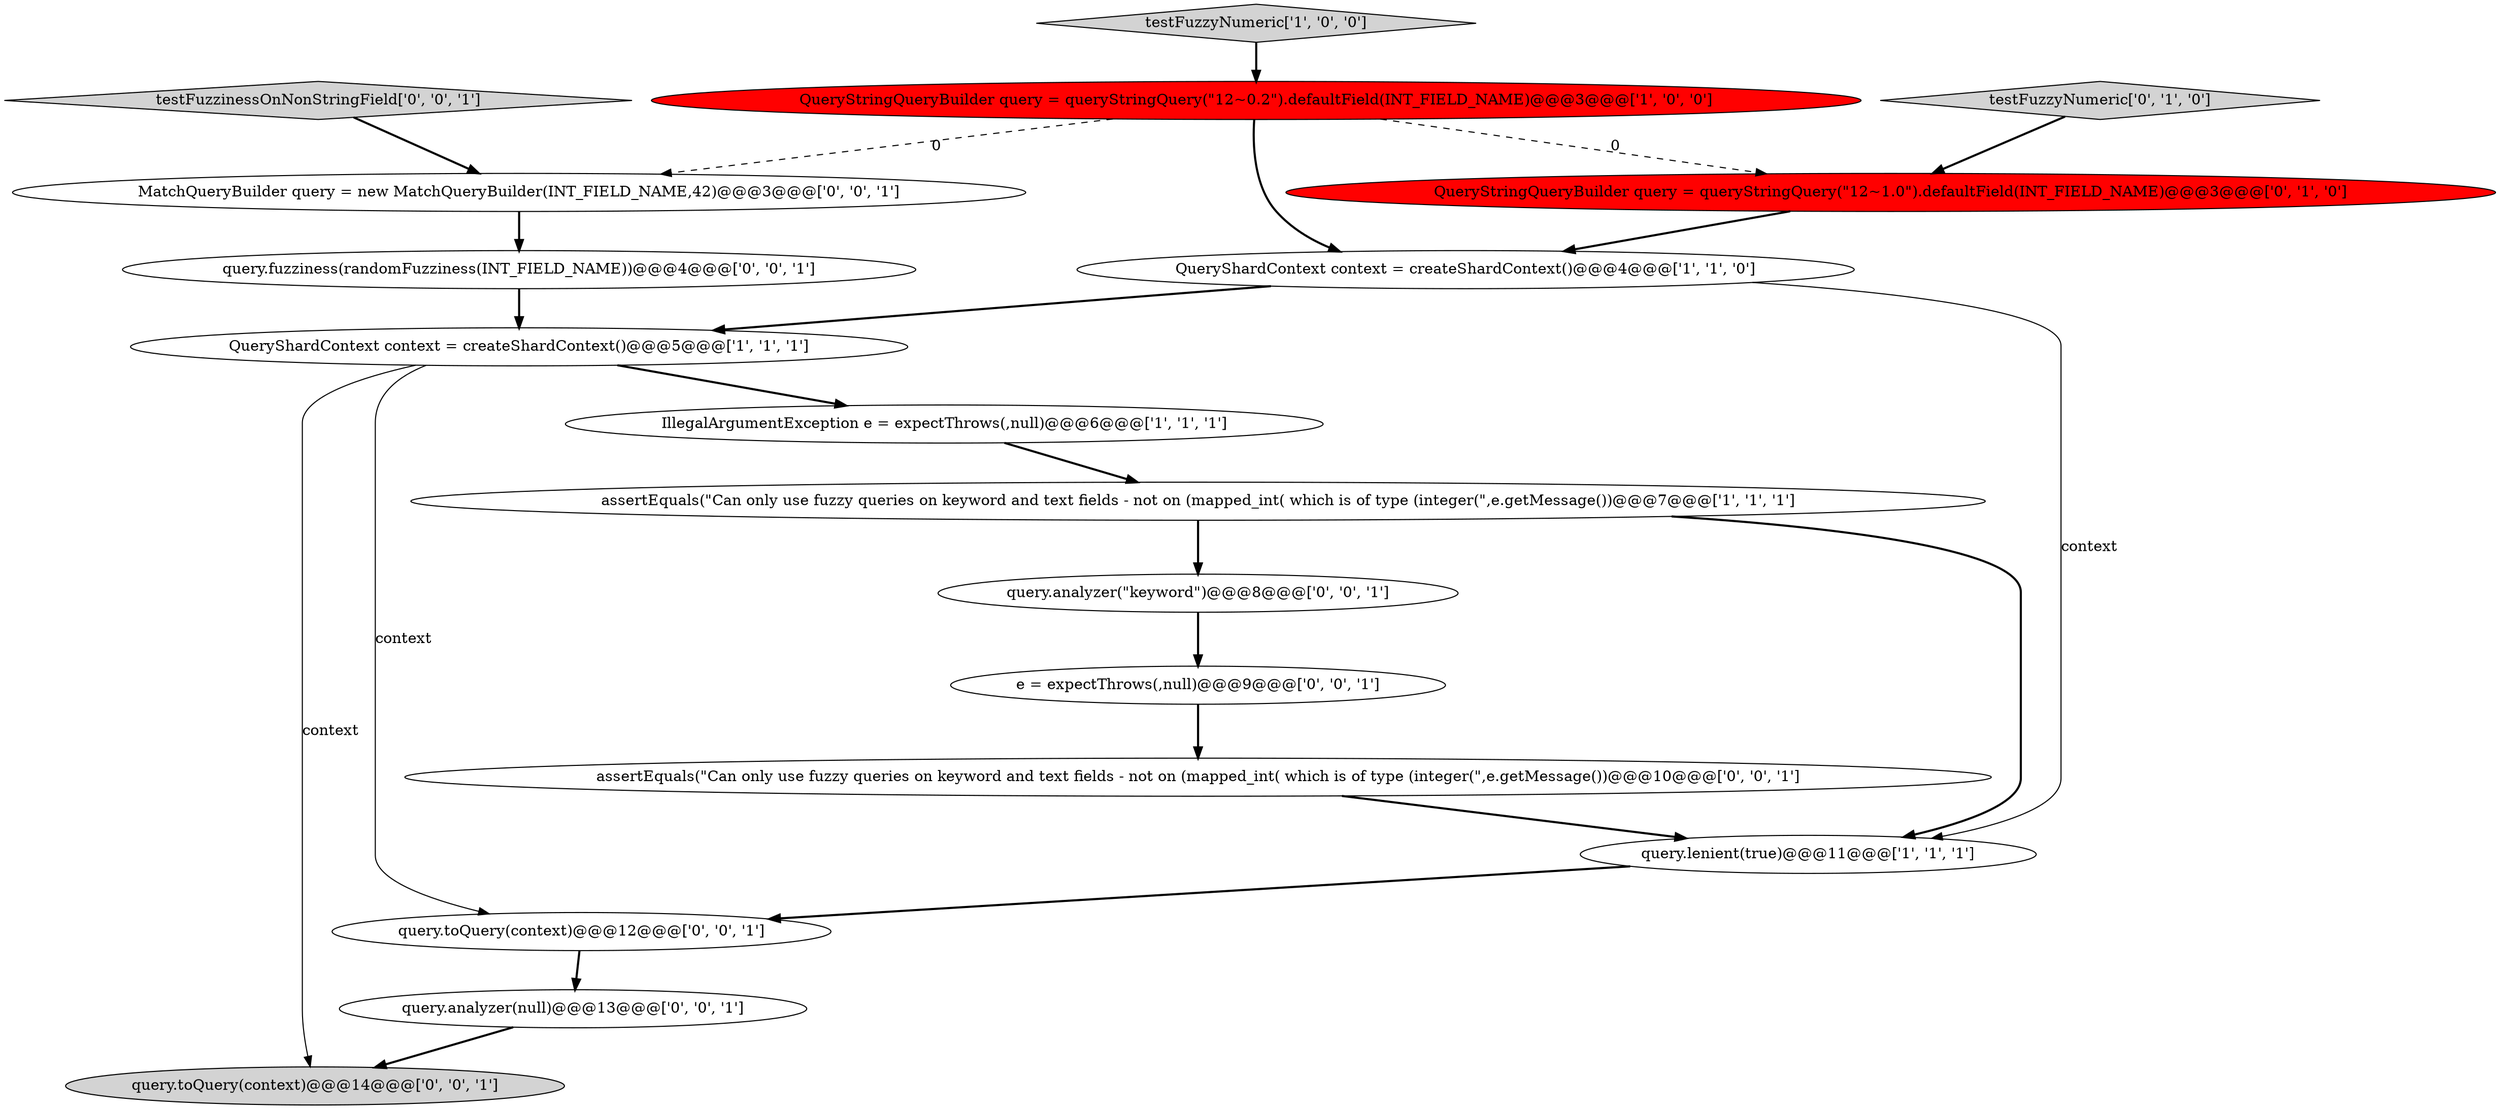 digraph {
0 [style = filled, label = "QueryStringQueryBuilder query = queryStringQuery(\"12~0.2\").defaultField(INT_FIELD_NAME)@@@3@@@['1', '0', '0']", fillcolor = red, shape = ellipse image = "AAA1AAABBB1BBB"];
15 [style = filled, label = "query.toQuery(context)@@@12@@@['0', '0', '1']", fillcolor = white, shape = ellipse image = "AAA0AAABBB3BBB"];
17 [style = filled, label = "assertEquals(\"Can only use fuzzy queries on keyword and text fields - not on (mapped_int( which is of type (integer(\",e.getMessage())@@@10@@@['0', '0', '1']", fillcolor = white, shape = ellipse image = "AAA0AAABBB3BBB"];
2 [style = filled, label = "assertEquals(\"Can only use fuzzy queries on keyword and text fields - not on (mapped_int( which is of type (integer(\",e.getMessage())@@@7@@@['1', '1', '1']", fillcolor = white, shape = ellipse image = "AAA0AAABBB1BBB"];
3 [style = filled, label = "testFuzzyNumeric['1', '0', '0']", fillcolor = lightgray, shape = diamond image = "AAA0AAABBB1BBB"];
8 [style = filled, label = "testFuzzyNumeric['0', '1', '0']", fillcolor = lightgray, shape = diamond image = "AAA0AAABBB2BBB"];
5 [style = filled, label = "QueryShardContext context = createShardContext()@@@5@@@['1', '1', '1']", fillcolor = white, shape = ellipse image = "AAA0AAABBB1BBB"];
7 [style = filled, label = "QueryStringQueryBuilder query = queryStringQuery(\"12~1.0\").defaultField(INT_FIELD_NAME)@@@3@@@['0', '1', '0']", fillcolor = red, shape = ellipse image = "AAA1AAABBB2BBB"];
11 [style = filled, label = "query.fuzziness(randomFuzziness(INT_FIELD_NAME))@@@4@@@['0', '0', '1']", fillcolor = white, shape = ellipse image = "AAA0AAABBB3BBB"];
13 [style = filled, label = "query.analyzer(null)@@@13@@@['0', '0', '1']", fillcolor = white, shape = ellipse image = "AAA0AAABBB3BBB"];
9 [style = filled, label = "query.analyzer(\"keyword\")@@@8@@@['0', '0', '1']", fillcolor = white, shape = ellipse image = "AAA0AAABBB3BBB"];
4 [style = filled, label = "QueryShardContext context = createShardContext()@@@4@@@['1', '1', '0']", fillcolor = white, shape = ellipse image = "AAA0AAABBB1BBB"];
14 [style = filled, label = "MatchQueryBuilder query = new MatchQueryBuilder(INT_FIELD_NAME,42)@@@3@@@['0', '0', '1']", fillcolor = white, shape = ellipse image = "AAA0AAABBB3BBB"];
1 [style = filled, label = "IllegalArgumentException e = expectThrows(,null)@@@6@@@['1', '1', '1']", fillcolor = white, shape = ellipse image = "AAA0AAABBB1BBB"];
16 [style = filled, label = "e = expectThrows(,null)@@@9@@@['0', '0', '1']", fillcolor = white, shape = ellipse image = "AAA0AAABBB3BBB"];
10 [style = filled, label = "query.toQuery(context)@@@14@@@['0', '0', '1']", fillcolor = lightgray, shape = ellipse image = "AAA0AAABBB3BBB"];
12 [style = filled, label = "testFuzzinessOnNonStringField['0', '0', '1']", fillcolor = lightgray, shape = diamond image = "AAA0AAABBB3BBB"];
6 [style = filled, label = "query.lenient(true)@@@11@@@['1', '1', '1']", fillcolor = white, shape = ellipse image = "AAA0AAABBB1BBB"];
13->10 [style = bold, label=""];
5->10 [style = solid, label="context"];
15->13 [style = bold, label=""];
4->6 [style = solid, label="context"];
17->6 [style = bold, label=""];
2->6 [style = bold, label=""];
7->4 [style = bold, label=""];
2->9 [style = bold, label=""];
16->17 [style = bold, label=""];
9->16 [style = bold, label=""];
6->15 [style = bold, label=""];
3->0 [style = bold, label=""];
8->7 [style = bold, label=""];
0->14 [style = dashed, label="0"];
5->1 [style = bold, label=""];
11->5 [style = bold, label=""];
0->4 [style = bold, label=""];
12->14 [style = bold, label=""];
1->2 [style = bold, label=""];
0->7 [style = dashed, label="0"];
14->11 [style = bold, label=""];
4->5 [style = bold, label=""];
5->15 [style = solid, label="context"];
}
